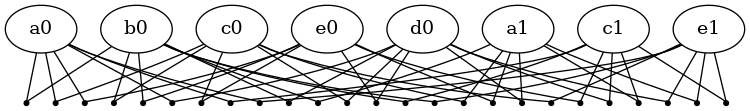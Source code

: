 graph {
  size="5,5";

  var6989586621679009792[label="a0"];
  var6989586621679009793[label="a1"];
  var7061644215716937728[label="b0"];
  var7133701809754865664[label="c0"];
  var7133701809754865665[label="c1"];
  var7205759403792793600[label="d0"];
  var7277816997830721536[label="e0"];
  var7277816997830721537[label="e1"];

  factor0[label="", shape=point];
  var6989586621679009792--factor0;
  var7061644215716937728--factor0;
  factor1[label="", shape=point];
  var6989586621679009792--factor1;
  var7133701809754865664--factor1;
  factor2[label="", shape=point];
  var6989586621679009792--factor2;
  var7133701809754865665--factor2;
  factor3[label="", shape=point];
  var6989586621679009792--factor3;
  var7205759403792793600--factor3;
  factor4[label="", shape=point];
  var6989586621679009792--factor4;
  var7277816997830721536--factor4;
  factor5[label="", shape=point];
  var6989586621679009792--factor5;
  var7277816997830721537--factor5;
  factor6[label="", shape=point];
  var6989586621679009793--factor6;
  var7061644215716937728--factor6;
  factor7[label="", shape=point];
  var6989586621679009793--factor7;
  var7133701809754865664--factor7;
  factor8[label="", shape=point];
  var6989586621679009793--factor8;
  var7133701809754865665--factor8;
  factor9[label="", shape=point];
  var6989586621679009793--factor9;
  var7205759403792793600--factor9;
  factor10[label="", shape=point];
  var6989586621679009793--factor10;
  var7277816997830721536--factor10;
  factor11[label="", shape=point];
  var6989586621679009793--factor11;
  var7277816997830721537--factor11;
  factor12[label="", shape=point];
  var7061644215716937728--factor12;
  var7133701809754865664--factor12;
  factor13[label="", shape=point];
  var7061644215716937728--factor13;
  var7133701809754865665--factor13;
  factor14[label="", shape=point];
  var7061644215716937728--factor14;
  var7205759403792793600--factor14;
  factor15[label="", shape=point];
  var7061644215716937728--factor15;
  var7277816997830721536--factor15;
  factor16[label="", shape=point];
  var7061644215716937728--factor16;
  var7277816997830721537--factor16;
  factor17[label="", shape=point];
  var7133701809754865664--factor17;
  var7205759403792793600--factor17;
  factor18[label="", shape=point];
  var7133701809754865664--factor18;
  var7277816997830721536--factor18;
  factor19[label="", shape=point];
  var7133701809754865664--factor19;
  var7277816997830721537--factor19;
  factor20[label="", shape=point];
  var7133701809754865665--factor20;
  var7205759403792793600--factor20;
  factor21[label="", shape=point];
  var7133701809754865665--factor21;
  var7277816997830721536--factor21;
  factor22[label="", shape=point];
  var7133701809754865665--factor22;
  var7277816997830721537--factor22;
  factor23[label="", shape=point];
  var7205759403792793600--factor23;
  var7277816997830721536--factor23;
  factor24[label="", shape=point];
  var7205759403792793600--factor24;
  var7277816997830721537--factor24;
}
